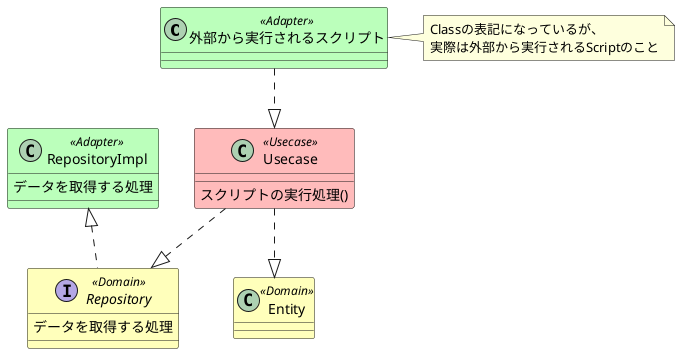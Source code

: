 @startuml

skinparam class {
  BackgroundColor<<Adapter>> #bbffbb
  BackgroundColor<<Usecase>> #ffbbbb
  BackgroundColor<<Domain>> #ffffbb
}

class 外部から実行されるスクリプト <<Adapter>> {
}
note right : Classの表記になっているが、\n実際は外部から実行されるScriptのこと

class RepositoryImpl <<Adapter>> {
    データを取得する処理
}

class Usecase <<Usecase>> {
  スクリプトの実行処理()
}

interface Repository <<Domain>> {
    データを取得する処理
}

class Entity <<Domain>> {
}

外部から実行されるスクリプト .down.|> Usecase
Repository .up.|> RepositoryImpl
Usecase .down.|> Repository
Usecase .down.|> Entity

@enduml